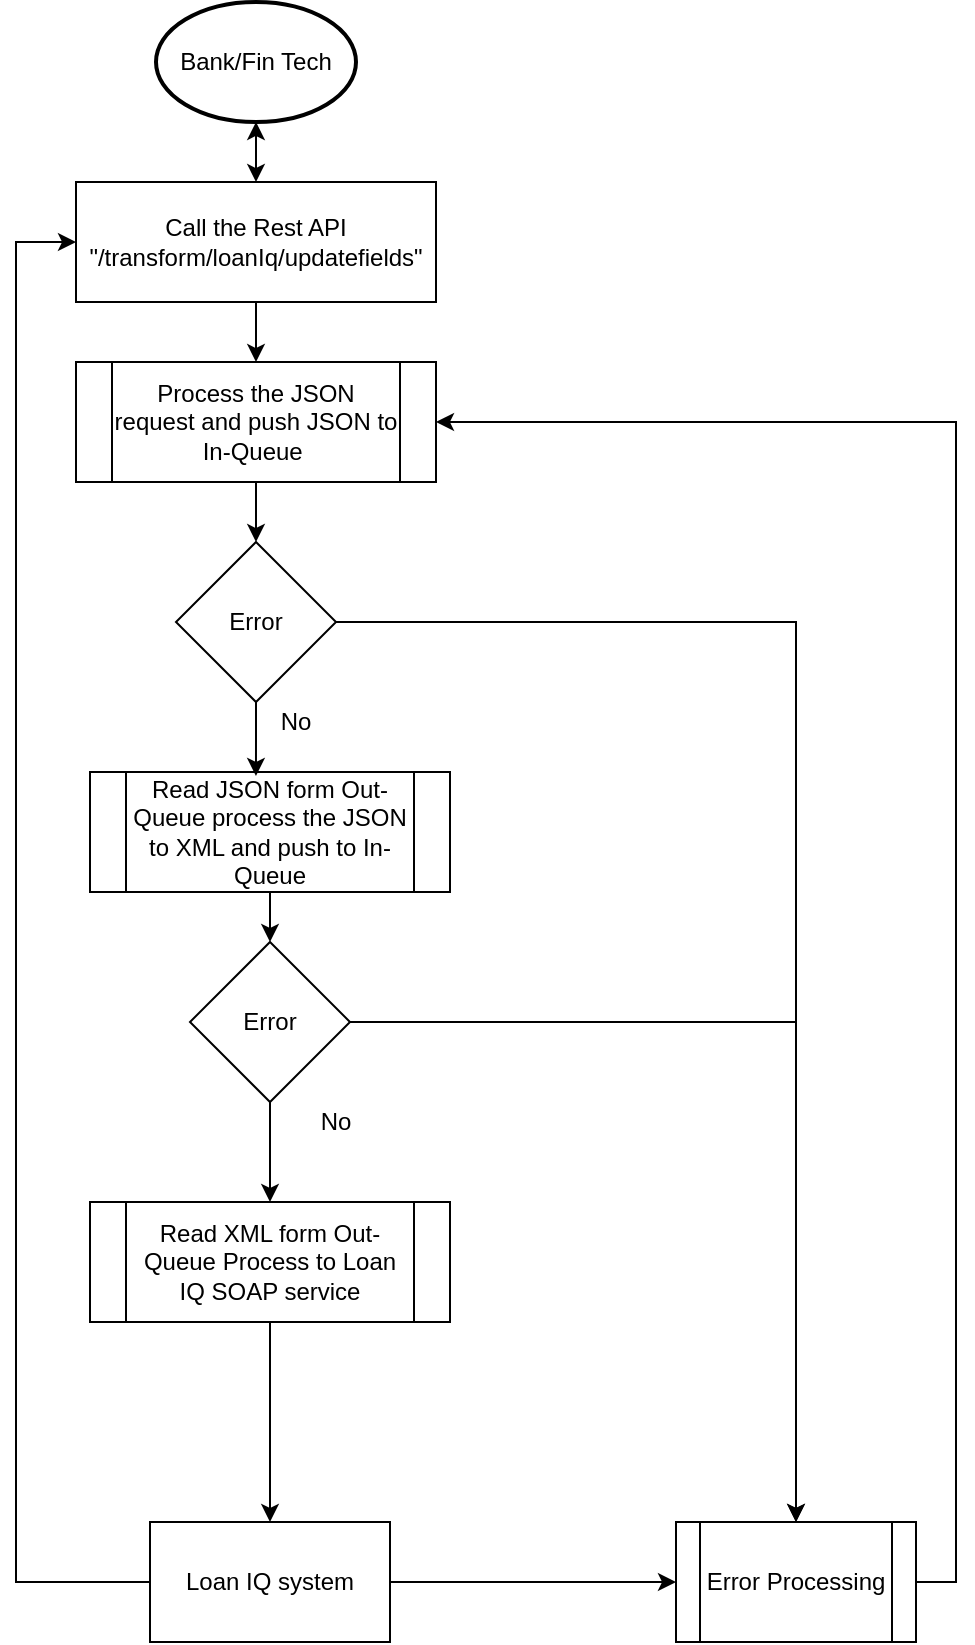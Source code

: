 <mxfile version="14.9.8" type="github" pages="2">
  <diagram id="HuAqnT2lXIl6ZQlY2Rdg" name="Page-1">
    <mxGraphModel dx="1024" dy="505" grid="1" gridSize="10" guides="1" tooltips="1" connect="1" arrows="1" fold="1" page="1" pageScale="1" pageWidth="850" pageHeight="1100" math="0" shadow="0">
      <root>
        <mxCell id="0" />
        <mxCell id="1" parent="0" />
        <mxCell id="64HIhIkmmN7Aq2NFYNBo-2" value="Bank/Fin Tech" style="strokeWidth=2;html=1;shape=mxgraph.flowchart.start_1;whiteSpace=wrap;" parent="1" vertex="1">
          <mxGeometry x="280" y="60" width="100" height="60" as="geometry" />
        </mxCell>
        <mxCell id="64HIhIkmmN7Aq2NFYNBo-11" value="" style="edgeStyle=orthogonalEdgeStyle;rounded=0;orthogonalLoop=1;jettySize=auto;html=1;" parent="1" source="64HIhIkmmN7Aq2NFYNBo-3" target="64HIhIkmmN7Aq2NFYNBo-6" edge="1">
          <mxGeometry relative="1" as="geometry" />
        </mxCell>
        <mxCell id="64HIhIkmmN7Aq2NFYNBo-3" value="Call the Rest API&lt;br&gt;&quot;/transform/loanIq/updatefields&quot;" style="rounded=0;whiteSpace=wrap;html=1;" parent="1" vertex="1">
          <mxGeometry x="240" y="150" width="180" height="60" as="geometry" />
        </mxCell>
        <mxCell id="64HIhIkmmN7Aq2NFYNBo-15" style="edgeStyle=orthogonalEdgeStyle;rounded=0;orthogonalLoop=1;jettySize=auto;html=1;entryX=0.5;entryY=0;entryDx=0;entryDy=0;" parent="1" source="64HIhIkmmN7Aq2NFYNBo-6" target="64HIhIkmmN7Aq2NFYNBo-12" edge="1">
          <mxGeometry relative="1" as="geometry" />
        </mxCell>
        <mxCell id="64HIhIkmmN7Aq2NFYNBo-6" value="Process the JSON request and push JSON to In-Queue&amp;nbsp;" style="shape=process;whiteSpace=wrap;html=1;backgroundOutline=1;" parent="1" vertex="1">
          <mxGeometry x="240" y="240" width="180" height="60" as="geometry" />
        </mxCell>
        <mxCell id="64HIhIkmmN7Aq2NFYNBo-17" style="edgeStyle=orthogonalEdgeStyle;rounded=0;orthogonalLoop=1;jettySize=auto;html=1;entryX=0.5;entryY=0;entryDx=0;entryDy=0;" parent="1" source="64HIhIkmmN7Aq2NFYNBo-7" target="64HIhIkmmN7Aq2NFYNBo-16" edge="1">
          <mxGeometry relative="1" as="geometry" />
        </mxCell>
        <mxCell id="64HIhIkmmN7Aq2NFYNBo-7" value="Read JSON form Out-Queue process the JSON to XML and push to In-Queue" style="shape=process;whiteSpace=wrap;html=1;backgroundOutline=1;" parent="1" vertex="1">
          <mxGeometry x="247" y="445" width="180" height="60" as="geometry" />
        </mxCell>
        <mxCell id="64HIhIkmmN7Aq2NFYNBo-13" style="edgeStyle=orthogonalEdgeStyle;rounded=0;orthogonalLoop=1;jettySize=auto;html=1;entryX=0.461;entryY=0.033;entryDx=0;entryDy=0;entryPerimeter=0;" parent="1" source="64HIhIkmmN7Aq2NFYNBo-12" target="64HIhIkmmN7Aq2NFYNBo-7" edge="1">
          <mxGeometry relative="1" as="geometry" />
        </mxCell>
        <mxCell id="64HIhIkmmN7Aq2NFYNBo-21" style="edgeStyle=orthogonalEdgeStyle;rounded=0;orthogonalLoop=1;jettySize=auto;html=1;entryX=0.5;entryY=0;entryDx=0;entryDy=0;" parent="1" source="64HIhIkmmN7Aq2NFYNBo-12" target="64HIhIkmmN7Aq2NFYNBo-20" edge="1">
          <mxGeometry relative="1" as="geometry" />
        </mxCell>
        <mxCell id="64HIhIkmmN7Aq2NFYNBo-12" value="Error" style="rhombus;whiteSpace=wrap;html=1;" parent="1" vertex="1">
          <mxGeometry x="290" y="330" width="80" height="80" as="geometry" />
        </mxCell>
        <mxCell id="64HIhIkmmN7Aq2NFYNBo-14" value="No" style="text;html=1;strokeColor=none;fillColor=none;align=center;verticalAlign=middle;whiteSpace=wrap;rounded=0;" parent="1" vertex="1">
          <mxGeometry x="330" y="410" width="40" height="20" as="geometry" />
        </mxCell>
        <mxCell id="64HIhIkmmN7Aq2NFYNBo-18" style="edgeStyle=orthogonalEdgeStyle;rounded=0;orthogonalLoop=1;jettySize=auto;html=1;entryX=0.5;entryY=0;entryDx=0;entryDy=0;" parent="1" source="64HIhIkmmN7Aq2NFYNBo-16" target="64HIhIkmmN7Aq2NFYNBo-23" edge="1">
          <mxGeometry relative="1" as="geometry">
            <mxPoint x="337.46" y="640.58" as="targetPoint" />
          </mxGeometry>
        </mxCell>
        <mxCell id="64HIhIkmmN7Aq2NFYNBo-22" style="edgeStyle=orthogonalEdgeStyle;rounded=0;orthogonalLoop=1;jettySize=auto;html=1;entryX=0.5;entryY=0;entryDx=0;entryDy=0;" parent="1" source="64HIhIkmmN7Aq2NFYNBo-16" target="64HIhIkmmN7Aq2NFYNBo-20" edge="1">
          <mxGeometry relative="1" as="geometry">
            <mxPoint x="600" y="640" as="targetPoint" />
          </mxGeometry>
        </mxCell>
        <mxCell id="64HIhIkmmN7Aq2NFYNBo-16" value="Error" style="rhombus;whiteSpace=wrap;html=1;" parent="1" vertex="1">
          <mxGeometry x="297" y="530" width="80" height="80" as="geometry" />
        </mxCell>
        <mxCell id="64HIhIkmmN7Aq2NFYNBo-19" value="No" style="text;html=1;strokeColor=none;fillColor=none;align=center;verticalAlign=middle;whiteSpace=wrap;rounded=0;" parent="1" vertex="1">
          <mxGeometry x="350" y="610" width="40" height="20" as="geometry" />
        </mxCell>
        <mxCell id="64HIhIkmmN7Aq2NFYNBo-31" style="edgeStyle=orthogonalEdgeStyle;rounded=0;orthogonalLoop=1;jettySize=auto;html=1;entryX=1;entryY=0.5;entryDx=0;entryDy=0;" parent="1" source="64HIhIkmmN7Aq2NFYNBo-20" target="64HIhIkmmN7Aq2NFYNBo-6" edge="1">
          <mxGeometry relative="1" as="geometry">
            <mxPoint x="500" y="320" as="targetPoint" />
            <Array as="points">
              <mxPoint x="680" y="850" />
              <mxPoint x="680" y="270" />
            </Array>
          </mxGeometry>
        </mxCell>
        <mxCell id="64HIhIkmmN7Aq2NFYNBo-20" value="Error Processing" style="shape=process;whiteSpace=wrap;html=1;backgroundOutline=1;" parent="1" vertex="1">
          <mxGeometry x="540" y="820" width="120" height="60" as="geometry" />
        </mxCell>
        <mxCell id="64HIhIkmmN7Aq2NFYNBo-29" style="edgeStyle=orthogonalEdgeStyle;rounded=0;orthogonalLoop=1;jettySize=auto;html=1;entryX=0.5;entryY=0;entryDx=0;entryDy=0;" parent="1" source="64HIhIkmmN7Aq2NFYNBo-23" target="64HIhIkmmN7Aq2NFYNBo-28" edge="1">
          <mxGeometry relative="1" as="geometry" />
        </mxCell>
        <mxCell id="64HIhIkmmN7Aq2NFYNBo-23" value="Read XML form Out-Queue Process to Loan IQ SOAP service" style="shape=process;whiteSpace=wrap;html=1;backgroundOutline=1;" parent="1" vertex="1">
          <mxGeometry x="247" y="660" width="180" height="60" as="geometry" />
        </mxCell>
        <mxCell id="64HIhIkmmN7Aq2NFYNBo-30" style="edgeStyle=orthogonalEdgeStyle;rounded=0;orthogonalLoop=1;jettySize=auto;html=1;exitX=1;exitY=0.5;exitDx=0;exitDy=0;entryX=0;entryY=0.5;entryDx=0;entryDy=0;" parent="1" source="64HIhIkmmN7Aq2NFYNBo-28" target="64HIhIkmmN7Aq2NFYNBo-20" edge="1">
          <mxGeometry relative="1" as="geometry" />
        </mxCell>
        <mxCell id="adpphlBxbYWFHRbR6ygK-1" style="edgeStyle=orthogonalEdgeStyle;rounded=0;orthogonalLoop=1;jettySize=auto;html=1;exitX=0;exitY=0.5;exitDx=0;exitDy=0;fontSize=12;fontColor=#CC0000;entryX=0;entryY=0.5;entryDx=0;entryDy=0;" edge="1" parent="1" source="64HIhIkmmN7Aq2NFYNBo-28" target="64HIhIkmmN7Aq2NFYNBo-3">
          <mxGeometry relative="1" as="geometry">
            <mxPoint x="200" y="370" as="targetPoint" />
            <Array as="points">
              <mxPoint x="210" y="850" />
              <mxPoint x="210" y="180" />
            </Array>
          </mxGeometry>
        </mxCell>
        <mxCell id="64HIhIkmmN7Aq2NFYNBo-28" value="Loan IQ system" style="rounded=0;whiteSpace=wrap;html=1;" parent="1" vertex="1">
          <mxGeometry x="277" y="820" width="120" height="60" as="geometry" />
        </mxCell>
        <mxCell id="adpphlBxbYWFHRbR6ygK-2" value="" style="endArrow=classic;startArrow=classic;html=1;fontSize=12;fontColor=#CC0000;entryX=0.5;entryY=1;entryDx=0;entryDy=0;entryPerimeter=0;" edge="1" parent="1" source="64HIhIkmmN7Aq2NFYNBo-3" target="64HIhIkmmN7Aq2NFYNBo-2">
          <mxGeometry width="50" height="50" relative="1" as="geometry">
            <mxPoint x="420" y="170" as="sourcePoint" />
            <mxPoint x="470" y="120" as="targetPoint" />
          </mxGeometry>
        </mxCell>
      </root>
    </mxGraphModel>
  </diagram>
  <diagram id="x179AWawg8Nx9tzVLMpy" name="Page-2">
    <mxGraphModel dx="853" dy="421" grid="1" gridSize="10" guides="1" tooltips="1" connect="1" arrows="1" fold="1" page="1" pageScale="1" pageWidth="850" pageHeight="1100" math="0" shadow="0">
      <root>
        <mxCell id="jTOTUgujy724zLttDezB-0" />
        <mxCell id="jTOTUgujy724zLttDezB-1" parent="jTOTUgujy724zLttDezB-0" />
        <mxCell id="jTOTUgujy724zLttDezB-8" value="Transform API" style="rounded=0;whiteSpace=wrap;html=1;dashed=1;verticalAlign=top;fontSize=17;fontStyle=4" vertex="1" parent="jTOTUgujy724zLttDezB-1">
          <mxGeometry x="360" y="110" width="380" height="190" as="geometry" />
        </mxCell>
        <mxCell id="jTOTUgujy724zLttDezB-22" style="edgeStyle=orthogonalEdgeStyle;rounded=0;orthogonalLoop=1;jettySize=auto;html=1;exitX=1;exitY=0.5;exitDx=0;exitDy=0;entryX=0;entryY=0.5;entryDx=0;entryDy=0;fontSize=17;" edge="1" parent="jTOTUgujy724zLttDezB-1" source="jTOTUgujy724zLttDezB-2" target="jTOTUgujy724zLttDezB-12">
          <mxGeometry relative="1" as="geometry" />
        </mxCell>
        <mxCell id="jTOTUgujy724zLttDezB-2" value="HttpClient&lt;br&gt;Component&amp;nbsp;" style="rounded=0;whiteSpace=wrap;html=1;dashed=1;fillColor=#dae8fc;strokeColor=#6c8ebf;" vertex="1" parent="jTOTUgujy724zLttDezB-1">
          <mxGeometry x="200" y="220" width="90" height="60" as="geometry" />
        </mxCell>
        <mxCell id="jTOTUgujy724zLttDezB-3" value="Client/Bank" style="rounded=0;whiteSpace=wrap;html=1;" vertex="1" parent="jTOTUgujy724zLttDezB-1">
          <mxGeometry x="40" y="230" width="90" height="40" as="geometry" />
        </mxCell>
        <mxCell id="jTOTUgujy724zLttDezB-4" value="" style="endArrow=classic;html=1;exitX=1;exitY=0.25;exitDx=0;exitDy=0;entryX=0;entryY=0.333;entryDx=0;entryDy=0;entryPerimeter=0;" edge="1" parent="jTOTUgujy724zLttDezB-1" source="jTOTUgujy724zLttDezB-3" target="jTOTUgujy724zLttDezB-2">
          <mxGeometry width="50" height="50" relative="1" as="geometry">
            <mxPoint x="140" y="280" as="sourcePoint" />
            <mxPoint x="190" y="230" as="targetPoint" />
          </mxGeometry>
        </mxCell>
        <mxCell id="jTOTUgujy724zLttDezB-5" value="" style="endArrow=classic;html=1;entryX=1;entryY=0.75;entryDx=0;entryDy=0;" edge="1" parent="jTOTUgujy724zLttDezB-1" target="jTOTUgujy724zLttDezB-3">
          <mxGeometry width="50" height="50" relative="1" as="geometry">
            <mxPoint x="198" y="260" as="sourcePoint" />
            <mxPoint x="450" y="290" as="targetPoint" />
          </mxGeometry>
        </mxCell>
        <mxCell id="jTOTUgujy724zLttDezB-6" value="" style="endArrow=none;dashed=1;html=1;" edge="1" parent="jTOTUgujy724zLttDezB-1">
          <mxGeometry width="50" height="50" relative="1" as="geometry">
            <mxPoint x="320" y="320" as="sourcePoint" />
            <mxPoint x="320" y="110" as="targetPoint" />
          </mxGeometry>
        </mxCell>
        <mxCell id="jTOTUgujy724zLttDezB-7" value="Fire Wall&amp;nbsp;" style="text;html=1;strokeColor=#b85450;fillColor=#f8cecc;align=center;verticalAlign=middle;whiteSpace=wrap;rounded=0;dashed=1;" vertex="1" parent="jTOTUgujy724zLttDezB-1">
          <mxGeometry x="290" y="320" width="70" height="20" as="geometry" />
        </mxCell>
        <mxCell id="jTOTUgujy724zLttDezB-16" style="edgeStyle=orthogonalEdgeStyle;rounded=0;orthogonalLoop=1;jettySize=auto;html=1;exitX=1;exitY=0.5;exitDx=0;exitDy=0;entryX=0;entryY=0.5;entryDx=0;entryDy=0;" edge="1" parent="jTOTUgujy724zLttDezB-1" source="jTOTUgujy724zLttDezB-9" target="jTOTUgujy724zLttDezB-10">
          <mxGeometry relative="1" as="geometry" />
        </mxCell>
        <mxCell id="jTOTUgujy724zLttDezB-9" value="Rest service Source" style="rounded=0;whiteSpace=wrap;html=1;fillColor=#d5e8d4;strokeColor=#82b366;dashed=1;" vertex="1" parent="jTOTUgujy724zLttDezB-1">
          <mxGeometry x="380" y="160" width="90" height="40" as="geometry" />
        </mxCell>
        <mxCell id="kKnCTlRO4PHsJg1e-DMi-3" style="edgeStyle=orthogonalEdgeStyle;rounded=0;orthogonalLoop=1;jettySize=auto;html=1;exitX=0.5;exitY=1;exitDx=0;exitDy=0;entryX=0.5;entryY=0;entryDx=0;entryDy=0;fontSize=12;fontColor=#CC0000;" edge="1" parent="jTOTUgujy724zLttDezB-1" source="jTOTUgujy724zLttDezB-10" target="jTOTUgujy724zLttDezB-14">
          <mxGeometry relative="1" as="geometry" />
        </mxCell>
        <mxCell id="jTOTUgujy724zLttDezB-10" value="GProcessor Runner" style="rounded=0;whiteSpace=wrap;html=1;fillColor=#dae8fc;strokeColor=#6c8ebf;dashed=1;" vertex="1" parent="jTOTUgujy724zLttDezB-1">
          <mxGeometry x="505" y="160" width="90" height="40" as="geometry" />
        </mxCell>
        <mxCell id="kKnCTlRO4PHsJg1e-DMi-4" style="edgeStyle=orthogonalEdgeStyle;rounded=0;orthogonalLoop=1;jettySize=auto;html=1;entryX=1;entryY=0.5;entryDx=0;entryDy=0;fontSize=12;fontColor=#CC0000;" edge="1" parent="jTOTUgujy724zLttDezB-1" source="jTOTUgujy724zLttDezB-11" target="jTOTUgujy724zLttDezB-14">
          <mxGeometry relative="1" as="geometry" />
        </mxCell>
        <mxCell id="jTOTUgujy724zLttDezB-11" value="WSDL Resource&amp;nbsp;" style="rounded=0;whiteSpace=wrap;html=1;fillColor=#dae8fc;strokeColor=#6c8ebf;dashed=1;" vertex="1" parent="jTOTUgujy724zLttDezB-1">
          <mxGeometry x="620" y="230" width="90" height="40" as="geometry" />
        </mxCell>
        <mxCell id="jTOTUgujy724zLttDezB-15" style="edgeStyle=orthogonalEdgeStyle;rounded=0;orthogonalLoop=1;jettySize=auto;html=1;exitX=0.5;exitY=0;exitDx=0;exitDy=0;entryX=0.5;entryY=1;entryDx=0;entryDy=0;" edge="1" parent="jTOTUgujy724zLttDezB-1" source="jTOTUgujy724zLttDezB-12" target="jTOTUgujy724zLttDezB-9">
          <mxGeometry relative="1" as="geometry" />
        </mxCell>
        <mxCell id="jTOTUgujy724zLttDezB-23" style="edgeStyle=orthogonalEdgeStyle;rounded=0;orthogonalLoop=1;jettySize=auto;html=1;exitX=0;exitY=0.75;exitDx=0;exitDy=0;fontSize=17;" edge="1" parent="jTOTUgujy724zLttDezB-1" source="jTOTUgujy724zLttDezB-12">
          <mxGeometry relative="1" as="geometry">
            <mxPoint x="290" y="260" as="targetPoint" />
          </mxGeometry>
        </mxCell>
        <mxCell id="jTOTUgujy724zLttDezB-12" value="HttpServer Component" style="rounded=0;whiteSpace=wrap;html=1;fillColor=#dae8fc;strokeColor=#6c8ebf;dashed=1;" vertex="1" parent="jTOTUgujy724zLttDezB-1">
          <mxGeometry x="380" y="230" width="90" height="40" as="geometry" />
        </mxCell>
        <mxCell id="kKnCTlRO4PHsJg1e-DMi-9" style="edgeStyle=orthogonalEdgeStyle;rounded=0;orthogonalLoop=1;jettySize=auto;html=1;exitX=0.5;exitY=0;exitDx=0;exitDy=0;entryX=0.5;entryY=0;entryDx=0;entryDy=0;fontSize=12;fontColor=#CC0000;" edge="1" parent="jTOTUgujy724zLttDezB-1" source="jTOTUgujy724zLttDezB-13" target="jTOTUgujy724zLttDezB-9">
          <mxGeometry relative="1" as="geometry">
            <Array as="points">
              <mxPoint x="665" y="140" />
              <mxPoint x="425" y="140" />
            </Array>
          </mxGeometry>
        </mxCell>
        <mxCell id="jTOTUgujy724zLttDezB-13" value="Message Router" style="rounded=0;whiteSpace=wrap;html=1;fillColor=#dae8fc;strokeColor=#6c8ebf;dashed=1;" vertex="1" parent="jTOTUgujy724zLttDezB-1">
          <mxGeometry x="620" y="160" width="90" height="40" as="geometry" />
        </mxCell>
        <mxCell id="kKnCTlRO4PHsJg1e-DMi-5" style="edgeStyle=orthogonalEdgeStyle;rounded=0;orthogonalLoop=1;jettySize=auto;html=1;entryX=0.454;entryY=-0.021;entryDx=0;entryDy=0;entryPerimeter=0;fontSize=12;fontColor=#CC0000;" edge="1" parent="jTOTUgujy724zLttDezB-1" source="jTOTUgujy724zLttDezB-14" target="jTOTUgujy724zLttDezB-20">
          <mxGeometry relative="1" as="geometry" />
        </mxCell>
        <mxCell id="kKnCTlRO4PHsJg1e-DMi-8" style="edgeStyle=orthogonalEdgeStyle;rounded=0;orthogonalLoop=1;jettySize=auto;html=1;exitX=0.75;exitY=0;exitDx=0;exitDy=0;fontSize=12;fontColor=#CC0000;" edge="1" parent="jTOTUgujy724zLttDezB-1" source="jTOTUgujy724zLttDezB-14" target="jTOTUgujy724zLttDezB-13">
          <mxGeometry relative="1" as="geometry">
            <Array as="points">
              <mxPoint x="573" y="220" />
              <mxPoint x="665" y="220" />
            </Array>
          </mxGeometry>
        </mxCell>
        <mxCell id="jTOTUgujy724zLttDezB-14" value="WS Destination" style="rounded=0;whiteSpace=wrap;html=1;fillColor=#e1d5e7;strokeColor=#9673a6;dashed=1;" vertex="1" parent="jTOTUgujy724zLttDezB-1">
          <mxGeometry x="505" y="230" width="90" height="40" as="geometry" />
        </mxCell>
        <mxCell id="kKnCTlRO4PHsJg1e-DMi-7" style="edgeStyle=orthogonalEdgeStyle;rounded=0;orthogonalLoop=1;jettySize=auto;html=1;entryX=0.667;entryY=1;entryDx=0;entryDy=0;entryPerimeter=0;fontSize=12;fontColor=#CC0000;" edge="1" parent="jTOTUgujy724zLttDezB-1" source="jTOTUgujy724zLttDezB-20" target="jTOTUgujy724zLttDezB-14">
          <mxGeometry relative="1" as="geometry" />
        </mxCell>
        <mxCell id="jTOTUgujy724zLttDezB-20" value="&lt;b&gt;&lt;font style=&quot;font-size: 19px&quot;&gt;LoanIQ SOAP Destination&amp;nbsp;&lt;/font&gt;&lt;/b&gt;" style="rounded=0;whiteSpace=wrap;html=1;fillColor=#fff2cc;strokeColor=#d6b656;" vertex="1" parent="jTOTUgujy724zLttDezB-1">
          <mxGeometry x="400" y="340" width="330" height="40" as="geometry" />
        </mxCell>
        <mxCell id="jTOTUgujy724zLttDezB-24" value="http" style="text;html=1;strokeColor=none;fillColor=none;align=center;verticalAlign=middle;whiteSpace=wrap;rounded=0;dashed=1;fontSize=12;fontColor=#CC0000;" vertex="1" parent="jTOTUgujy724zLttDezB-1">
          <mxGeometry x="140" y="240" width="40" height="20" as="geometry" />
        </mxCell>
        <mxCell id="j1NhmRQS0pBiPlHa_t-2-0" value="https" style="text;html=1;strokeColor=none;fillColor=none;align=center;verticalAlign=middle;whiteSpace=wrap;rounded=0;dashed=1;fontSize=12;fontColor=#CC0000;" vertex="1" parent="jTOTUgujy724zLttDezB-1">
          <mxGeometry x="320" y="230" width="40" height="20" as="geometry" />
        </mxCell>
        <mxCell id="kKnCTlRO4PHsJg1e-DMi-0" value="http" style="text;html=1;strokeColor=none;fillColor=none;align=center;verticalAlign=middle;whiteSpace=wrap;rounded=0;dashed=1;fontSize=12;fontColor=#CC0000;" vertex="1" parent="jTOTUgujy724zLttDezB-1">
          <mxGeometry x="505" y="280" width="40" height="20" as="geometry" />
        </mxCell>
      </root>
    </mxGraphModel>
  </diagram>
</mxfile>
